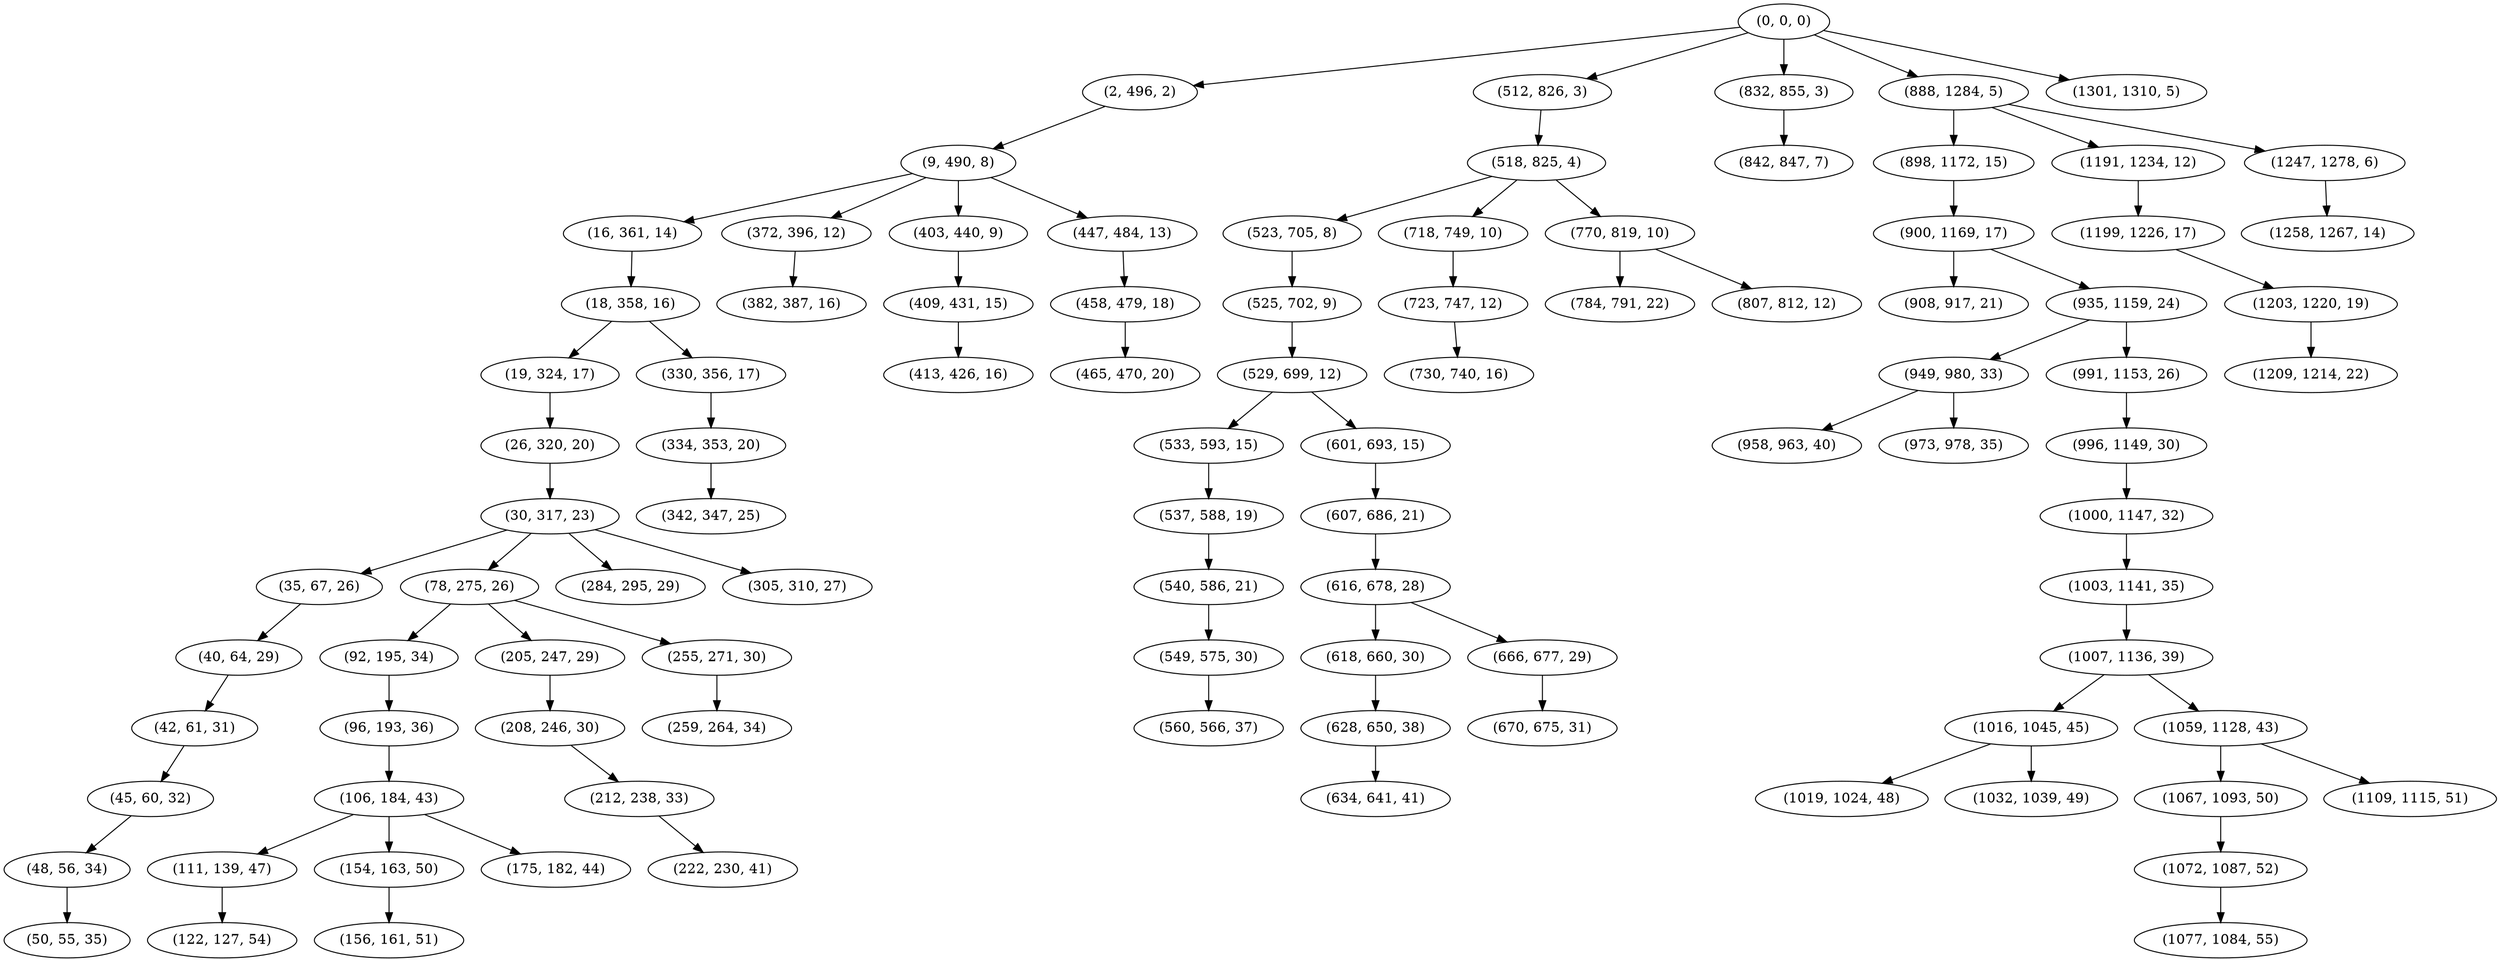 digraph tree {
    "(0, 0, 0)";
    "(2, 496, 2)";
    "(9, 490, 8)";
    "(16, 361, 14)";
    "(18, 358, 16)";
    "(19, 324, 17)";
    "(26, 320, 20)";
    "(30, 317, 23)";
    "(35, 67, 26)";
    "(40, 64, 29)";
    "(42, 61, 31)";
    "(45, 60, 32)";
    "(48, 56, 34)";
    "(50, 55, 35)";
    "(78, 275, 26)";
    "(92, 195, 34)";
    "(96, 193, 36)";
    "(106, 184, 43)";
    "(111, 139, 47)";
    "(122, 127, 54)";
    "(154, 163, 50)";
    "(156, 161, 51)";
    "(175, 182, 44)";
    "(205, 247, 29)";
    "(208, 246, 30)";
    "(212, 238, 33)";
    "(222, 230, 41)";
    "(255, 271, 30)";
    "(259, 264, 34)";
    "(284, 295, 29)";
    "(305, 310, 27)";
    "(330, 356, 17)";
    "(334, 353, 20)";
    "(342, 347, 25)";
    "(372, 396, 12)";
    "(382, 387, 16)";
    "(403, 440, 9)";
    "(409, 431, 15)";
    "(413, 426, 16)";
    "(447, 484, 13)";
    "(458, 479, 18)";
    "(465, 470, 20)";
    "(512, 826, 3)";
    "(518, 825, 4)";
    "(523, 705, 8)";
    "(525, 702, 9)";
    "(529, 699, 12)";
    "(533, 593, 15)";
    "(537, 588, 19)";
    "(540, 586, 21)";
    "(549, 575, 30)";
    "(560, 566, 37)";
    "(601, 693, 15)";
    "(607, 686, 21)";
    "(616, 678, 28)";
    "(618, 660, 30)";
    "(628, 650, 38)";
    "(634, 641, 41)";
    "(666, 677, 29)";
    "(670, 675, 31)";
    "(718, 749, 10)";
    "(723, 747, 12)";
    "(730, 740, 16)";
    "(770, 819, 10)";
    "(784, 791, 22)";
    "(807, 812, 12)";
    "(832, 855, 3)";
    "(842, 847, 7)";
    "(888, 1284, 5)";
    "(898, 1172, 15)";
    "(900, 1169, 17)";
    "(908, 917, 21)";
    "(935, 1159, 24)";
    "(949, 980, 33)";
    "(958, 963, 40)";
    "(973, 978, 35)";
    "(991, 1153, 26)";
    "(996, 1149, 30)";
    "(1000, 1147, 32)";
    "(1003, 1141, 35)";
    "(1007, 1136, 39)";
    "(1016, 1045, 45)";
    "(1019, 1024, 48)";
    "(1032, 1039, 49)";
    "(1059, 1128, 43)";
    "(1067, 1093, 50)";
    "(1072, 1087, 52)";
    "(1077, 1084, 55)";
    "(1109, 1115, 51)";
    "(1191, 1234, 12)";
    "(1199, 1226, 17)";
    "(1203, 1220, 19)";
    "(1209, 1214, 22)";
    "(1247, 1278, 6)";
    "(1258, 1267, 14)";
    "(1301, 1310, 5)";
    "(0, 0, 0)" -> "(2, 496, 2)";
    "(0, 0, 0)" -> "(512, 826, 3)";
    "(0, 0, 0)" -> "(832, 855, 3)";
    "(0, 0, 0)" -> "(888, 1284, 5)";
    "(0, 0, 0)" -> "(1301, 1310, 5)";
    "(2, 496, 2)" -> "(9, 490, 8)";
    "(9, 490, 8)" -> "(16, 361, 14)";
    "(9, 490, 8)" -> "(372, 396, 12)";
    "(9, 490, 8)" -> "(403, 440, 9)";
    "(9, 490, 8)" -> "(447, 484, 13)";
    "(16, 361, 14)" -> "(18, 358, 16)";
    "(18, 358, 16)" -> "(19, 324, 17)";
    "(18, 358, 16)" -> "(330, 356, 17)";
    "(19, 324, 17)" -> "(26, 320, 20)";
    "(26, 320, 20)" -> "(30, 317, 23)";
    "(30, 317, 23)" -> "(35, 67, 26)";
    "(30, 317, 23)" -> "(78, 275, 26)";
    "(30, 317, 23)" -> "(284, 295, 29)";
    "(30, 317, 23)" -> "(305, 310, 27)";
    "(35, 67, 26)" -> "(40, 64, 29)";
    "(40, 64, 29)" -> "(42, 61, 31)";
    "(42, 61, 31)" -> "(45, 60, 32)";
    "(45, 60, 32)" -> "(48, 56, 34)";
    "(48, 56, 34)" -> "(50, 55, 35)";
    "(78, 275, 26)" -> "(92, 195, 34)";
    "(78, 275, 26)" -> "(205, 247, 29)";
    "(78, 275, 26)" -> "(255, 271, 30)";
    "(92, 195, 34)" -> "(96, 193, 36)";
    "(96, 193, 36)" -> "(106, 184, 43)";
    "(106, 184, 43)" -> "(111, 139, 47)";
    "(106, 184, 43)" -> "(154, 163, 50)";
    "(106, 184, 43)" -> "(175, 182, 44)";
    "(111, 139, 47)" -> "(122, 127, 54)";
    "(154, 163, 50)" -> "(156, 161, 51)";
    "(205, 247, 29)" -> "(208, 246, 30)";
    "(208, 246, 30)" -> "(212, 238, 33)";
    "(212, 238, 33)" -> "(222, 230, 41)";
    "(255, 271, 30)" -> "(259, 264, 34)";
    "(330, 356, 17)" -> "(334, 353, 20)";
    "(334, 353, 20)" -> "(342, 347, 25)";
    "(372, 396, 12)" -> "(382, 387, 16)";
    "(403, 440, 9)" -> "(409, 431, 15)";
    "(409, 431, 15)" -> "(413, 426, 16)";
    "(447, 484, 13)" -> "(458, 479, 18)";
    "(458, 479, 18)" -> "(465, 470, 20)";
    "(512, 826, 3)" -> "(518, 825, 4)";
    "(518, 825, 4)" -> "(523, 705, 8)";
    "(518, 825, 4)" -> "(718, 749, 10)";
    "(518, 825, 4)" -> "(770, 819, 10)";
    "(523, 705, 8)" -> "(525, 702, 9)";
    "(525, 702, 9)" -> "(529, 699, 12)";
    "(529, 699, 12)" -> "(533, 593, 15)";
    "(529, 699, 12)" -> "(601, 693, 15)";
    "(533, 593, 15)" -> "(537, 588, 19)";
    "(537, 588, 19)" -> "(540, 586, 21)";
    "(540, 586, 21)" -> "(549, 575, 30)";
    "(549, 575, 30)" -> "(560, 566, 37)";
    "(601, 693, 15)" -> "(607, 686, 21)";
    "(607, 686, 21)" -> "(616, 678, 28)";
    "(616, 678, 28)" -> "(618, 660, 30)";
    "(616, 678, 28)" -> "(666, 677, 29)";
    "(618, 660, 30)" -> "(628, 650, 38)";
    "(628, 650, 38)" -> "(634, 641, 41)";
    "(666, 677, 29)" -> "(670, 675, 31)";
    "(718, 749, 10)" -> "(723, 747, 12)";
    "(723, 747, 12)" -> "(730, 740, 16)";
    "(770, 819, 10)" -> "(784, 791, 22)";
    "(770, 819, 10)" -> "(807, 812, 12)";
    "(832, 855, 3)" -> "(842, 847, 7)";
    "(888, 1284, 5)" -> "(898, 1172, 15)";
    "(888, 1284, 5)" -> "(1191, 1234, 12)";
    "(888, 1284, 5)" -> "(1247, 1278, 6)";
    "(898, 1172, 15)" -> "(900, 1169, 17)";
    "(900, 1169, 17)" -> "(908, 917, 21)";
    "(900, 1169, 17)" -> "(935, 1159, 24)";
    "(935, 1159, 24)" -> "(949, 980, 33)";
    "(935, 1159, 24)" -> "(991, 1153, 26)";
    "(949, 980, 33)" -> "(958, 963, 40)";
    "(949, 980, 33)" -> "(973, 978, 35)";
    "(991, 1153, 26)" -> "(996, 1149, 30)";
    "(996, 1149, 30)" -> "(1000, 1147, 32)";
    "(1000, 1147, 32)" -> "(1003, 1141, 35)";
    "(1003, 1141, 35)" -> "(1007, 1136, 39)";
    "(1007, 1136, 39)" -> "(1016, 1045, 45)";
    "(1007, 1136, 39)" -> "(1059, 1128, 43)";
    "(1016, 1045, 45)" -> "(1019, 1024, 48)";
    "(1016, 1045, 45)" -> "(1032, 1039, 49)";
    "(1059, 1128, 43)" -> "(1067, 1093, 50)";
    "(1059, 1128, 43)" -> "(1109, 1115, 51)";
    "(1067, 1093, 50)" -> "(1072, 1087, 52)";
    "(1072, 1087, 52)" -> "(1077, 1084, 55)";
    "(1191, 1234, 12)" -> "(1199, 1226, 17)";
    "(1199, 1226, 17)" -> "(1203, 1220, 19)";
    "(1203, 1220, 19)" -> "(1209, 1214, 22)";
    "(1247, 1278, 6)" -> "(1258, 1267, 14)";
}
